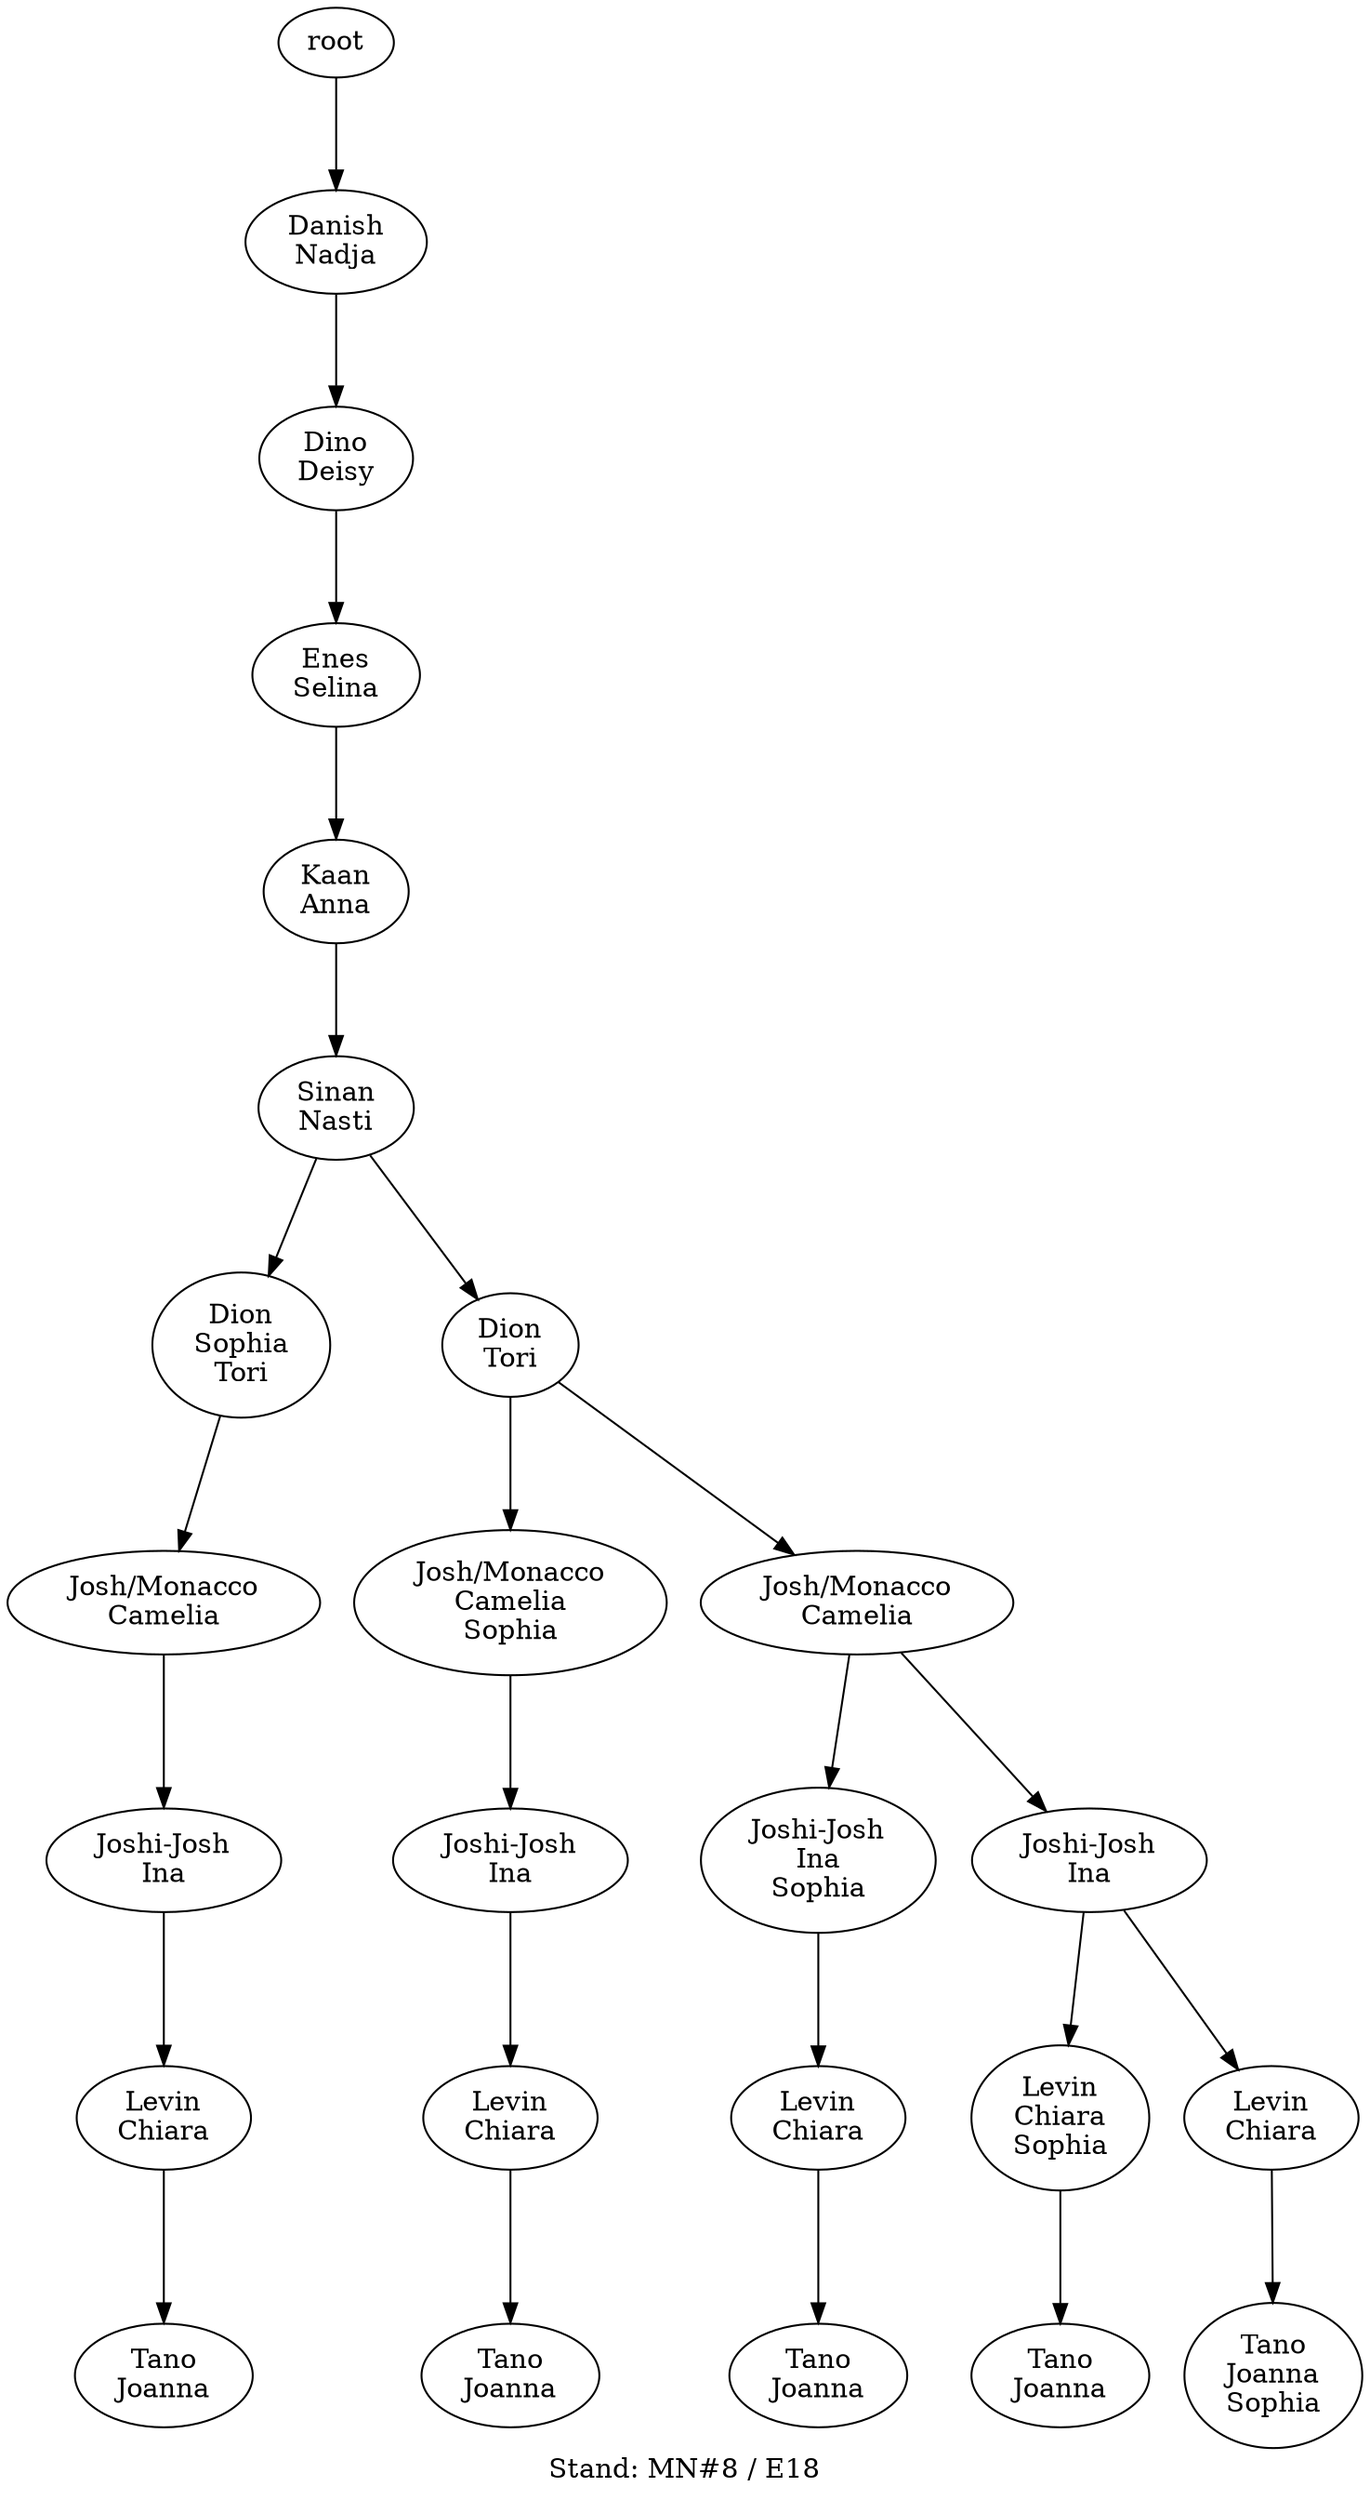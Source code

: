 digraph D { labelloc="b"; label="Stand: MN#8 / E18"; ranksep=0.8;
"root/6"[label="Danish\nNadja"]
"root" -> "root/6";
"root/6/3"[label="Dino\nDeisy"]
"root/6" -> "root/6/3";
"root/6/3/8"[label="Enes\nSelina"]
"root/6/3" -> "root/6/3/8";
"root/6/3/8/0"[label="Kaan\nAnna"]
"root/6/3/8" -> "root/6/3/8/0";
"root/6/3/8/0/7"[label="Sinan\nNasti"]
"root/6/3/8/0" -> "root/6/3/8/0/7";
"root/6/3/8/0/7/9,10"[label="Dion\nSophia\nTori"]
"root/6/3/8/0/7" -> "root/6/3/8/0/7/9,10";
"root/6/3/8/0/7/9,10/1"[label="Josh/Monacco\nCamelia"]
"root/6/3/8/0/7/9,10" -> "root/6/3/8/0/7/9,10/1";
"root/6/3/8/0/7/9,10/1/4"[label="Joshi-Josh\nIna"]
"root/6/3/8/0/7/9,10/1" -> "root/6/3/8/0/7/9,10/1/4";
"root/6/3/8/0/7/9,10/1/4/2"[label="Levin\nChiara"]
"root/6/3/8/0/7/9,10/1/4" -> "root/6/3/8/0/7/9,10/1/4/2";
"root/6/3/8/0/7/9,10/1/4/2/5"[label="Tano\nJoanna"]
"root/6/3/8/0/7/9,10/1/4/2" -> "root/6/3/8/0/7/9,10/1/4/2/5";
"root/6/3/8/0/7/10"[label="Dion\nTori"]
"root/6/3/8/0/7" -> "root/6/3/8/0/7/10";
"root/6/3/8/0/7/10/1,9"[label="Josh/Monacco\nCamelia\nSophia"]
"root/6/3/8/0/7/10" -> "root/6/3/8/0/7/10/1,9";
"root/6/3/8/0/7/10/1,9/4"[label="Joshi-Josh\nIna"]
"root/6/3/8/0/7/10/1,9" -> "root/6/3/8/0/7/10/1,9/4";
"root/6/3/8/0/7/10/1,9/4/2"[label="Levin\nChiara"]
"root/6/3/8/0/7/10/1,9/4" -> "root/6/3/8/0/7/10/1,9/4/2";
"root/6/3/8/0/7/10/1,9/4/2/5"[label="Tano\nJoanna"]
"root/6/3/8/0/7/10/1,9/4/2" -> "root/6/3/8/0/7/10/1,9/4/2/5";
"root/6/3/8/0/7/10/1"[label="Josh/Monacco\nCamelia"]
"root/6/3/8/0/7/10" -> "root/6/3/8/0/7/10/1";
"root/6/3/8/0/7/10/1/4,9"[label="Joshi-Josh\nIna\nSophia"]
"root/6/3/8/0/7/10/1" -> "root/6/3/8/0/7/10/1/4,9";
"root/6/3/8/0/7/10/1/4,9/2"[label="Levin\nChiara"]
"root/6/3/8/0/7/10/1/4,9" -> "root/6/3/8/0/7/10/1/4,9/2";
"root/6/3/8/0/7/10/1/4,9/2/5"[label="Tano\nJoanna"]
"root/6/3/8/0/7/10/1/4,9/2" -> "root/6/3/8/0/7/10/1/4,9/2/5";
"root/6/3/8/0/7/10/1/4"[label="Joshi-Josh\nIna"]
"root/6/3/8/0/7/10/1" -> "root/6/3/8/0/7/10/1/4";
"root/6/3/8/0/7/10/1/4/2,9"[label="Levin\nChiara\nSophia"]
"root/6/3/8/0/7/10/1/4" -> "root/6/3/8/0/7/10/1/4/2,9";
"root/6/3/8/0/7/10/1/4/2,9/5"[label="Tano\nJoanna"]
"root/6/3/8/0/7/10/1/4/2,9" -> "root/6/3/8/0/7/10/1/4/2,9/5";
"root/6/3/8/0/7/10/1/4/2"[label="Levin\nChiara"]
"root/6/3/8/0/7/10/1/4" -> "root/6/3/8/0/7/10/1/4/2";
"root/6/3/8/0/7/10/1/4/2/5,9"[label="Tano\nJoanna\nSophia"]
"root/6/3/8/0/7/10/1/4/2" -> "root/6/3/8/0/7/10/1/4/2/5,9";
}
